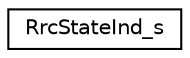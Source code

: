 digraph "Graphical Class Hierarchy"
{
 // LATEX_PDF_SIZE
  edge [fontname="Helvetica",fontsize="10",labelfontname="Helvetica",labelfontsize="10"];
  node [fontname="Helvetica",fontsize="10",shape=record];
  rankdir="LR";
  Node0 [label="RrcStateInd_s",height=0.2,width=0.4,color="black", fillcolor="white", style="filled",URL="$structRrcStateInd__s.html",tooltip=" "];
}
